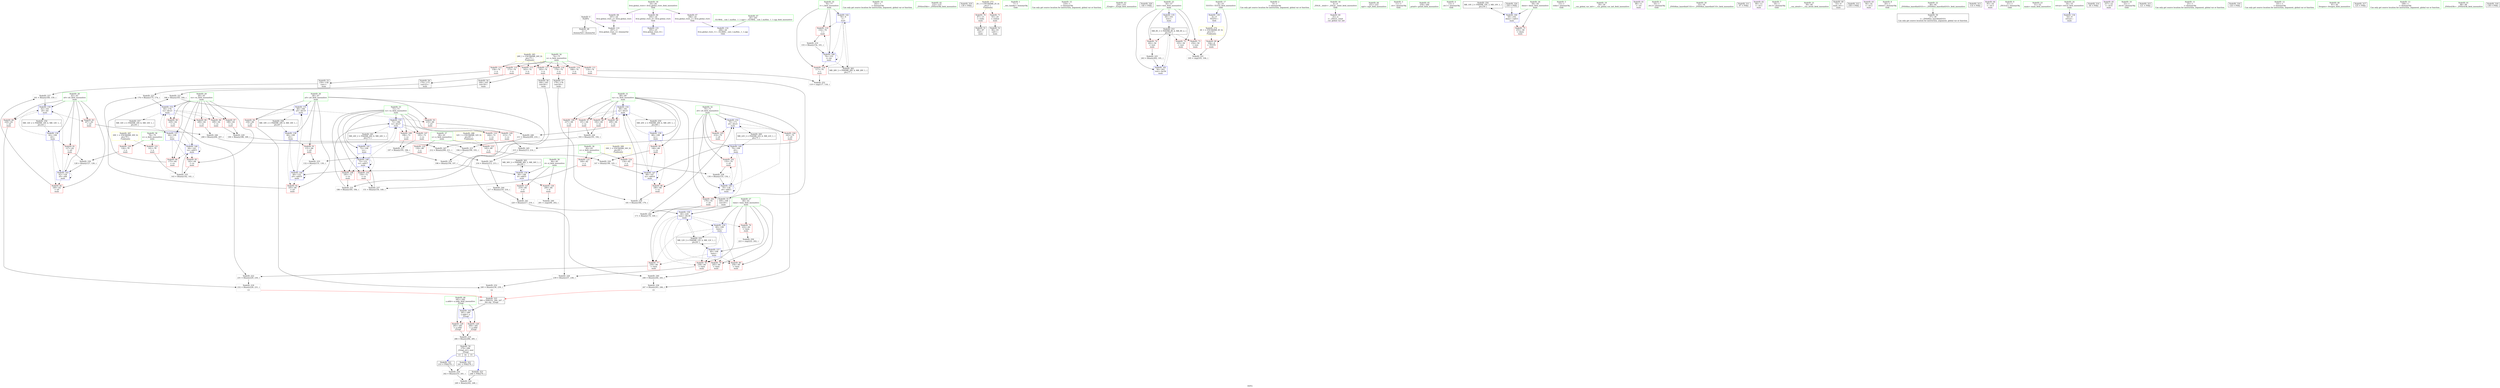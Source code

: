 digraph "SVFG" {
	label="SVFG";

	Node0x560333decea0 [shape=record,color=grey,label="{NodeID: 0\nNullPtr}"];
	Node0x560333decea0 -> Node0x560333e0db10[style=solid];
	Node0x560333decea0 -> Node0x560333e13160[style=solid];
	Node0x560333e27d80 [shape=record,color=black,label="{NodeID: 263\nMR_36V_2 = PHI(MR_36V_3, MR_36V_1, )\npts\{85 \}\n}"];
	Node0x560333e27d80 -> Node0x560333e14440[style=dashed];
	Node0x560333e0cbc0 [shape=record,color=red,label="{NodeID: 97\n191\<--68\n\<--vy\nmain\n}"];
	Node0x560333e0cbc0 -> Node0x560333e19790[style=solid];
	Node0x560333e0af50 [shape=record,color=green,label="{NodeID: 14\n202\<--1\n\<--dummyObj\nCan only get source location for instruction, argument, global var or function.}"];
	Node0x560333e0d720 [shape=record,color=red,label="{NodeID: 111\n118\<--74\n\<--n\nmain\n}"];
	Node0x560333e0d720 -> Node0x560333e1be90[style=solid];
	Node0x560333e0bab0 [shape=record,color=green,label="{NodeID: 28\n62\<--63\nx0\<--x0_field_insensitive\nmain\n}"];
	Node0x560333e0bab0 -> Node0x560333e0f670[style=solid];
	Node0x560333e0bab0 -> Node0x560333e0f740[style=solid];
	Node0x560333e0bab0 -> Node0x560333e0f810[style=solid];
	Node0x560333e0bab0 -> Node0x560333e0f8e0[style=solid];
	Node0x560333e0bab0 -> Node0x560333e13400[style=solid];
	Node0x560333e0bab0 -> Node0x560333e139b0[style=solid];
	Node0x560333e0bab0 -> Node0x560333e13f60[style=solid];
	Node0x560333e12a50 [shape=record,color=red,label="{NodeID: 125\n149\<--82\n\<--z\nmain\n}"];
	Node0x560333e12a50 -> Node0x560333e1a810[style=solid];
	Node0x560333e0c610 [shape=record,color=green,label="{NodeID: 42\n122\<--123\n_ZNSirsERd\<--_ZNSirsERd_field_insensitive\n}"];
	Node0x560333e19190 [shape=record,color=grey,label="{NodeID: 222\n231 = Binary(229, 230, )\n}"];
	Node0x560333e19190 -> Node0x560333e18b90[style=solid];
	Node0x560333e13670 [shape=record,color=blue,label="{NodeID: 139\n68\<--108\nvy\<--\nmain\n}"];
	Node0x560333e13670 -> Node0x560333e101d0[style=dashed];
	Node0x560333e13670 -> Node0x560333e0caf0[style=dashed];
	Node0x560333e13670 -> Node0x560333e13cf0[style=dashed];
	Node0x560333e13670 -> Node0x560333e142a0[style=dashed];
	Node0x560333e0e190 [shape=record,color=black,label="{NodeID: 56\n174\<--173\nconv22\<--\nmain\n}"];
	Node0x560333e0e190 -> Node0x560333e19310[style=solid];
	Node0x560333e3a970 [shape=record,color=black,label="{NodeID: 319\n139 = PHI()\n}"];
	Node0x560333e1a690 [shape=record,color=grey,label="{NodeID: 236\n247 = Binary(243, 246, )\n|{<s0>15}}"];
	Node0x560333e1a690:s0 -> Node0x560333e3b010[style=solid,color=red];
	Node0x560333e141d0 [shape=record,color=blue,label="{NodeID: 153\n64\<--176\nvx\<--div23\nmain\n}"];
	Node0x560333e141d0 -> Node0x560333e0fb50[style=dashed];
	Node0x560333e141d0 -> Node0x560333e0fc20[style=dashed];
	Node0x560333e141d0 -> Node0x560333e0fcf0[style=dashed];
	Node0x560333e141d0 -> Node0x560333e0fdc0[style=dashed];
	Node0x560333e141d0 -> Node0x560333e25f80[style=dashed];
	Node0x560333e0ed80 [shape=record,color=red,label="{NodeID: 70\n87\<--15\n\<--stdin\nmain\n}"];
	Node0x560333e0ed80 -> Node0x560333e0dd80[style=solid];
	Node0x560333e1bb90 [shape=record,color=grey,label="{NodeID: 250\n223 = cmp(222, 202, )\n}"];
	Node0x560333e0f8e0 [shape=record,color=red,label="{NodeID: 84\n228\<--62\n\<--x0\nmain\n}"];
	Node0x560333e0f8e0 -> Node0x560333e18b90[style=solid];
	Node0x560333decfb0 [shape=record,color=green,label="{NodeID: 1\n7\<--1\n__dso_handle\<--dummyObj\nGlob }"];
	Node0x560333e0cc90 [shape=record,color=red,label="{NodeID: 98\n192\<--68\n\<--vy\nmain\n}"];
	Node0x560333e0cc90 -> Node0x560333e19790[style=solid];
	Node0x560333e0b020 [shape=record,color=green,label="{NodeID: 15\n218\<--1\n\<--dummyObj\nCan only get source location for instruction, argument, global var or function.}"];
	Node0x560333e0d7f0 [shape=record,color=red,label="{NodeID: 112\n158\<--74\n\<--n\nmain\n}"];
	Node0x560333e0d7f0 -> Node0x560333e0df20[style=solid];
	Node0x560333e0bb80 [shape=record,color=green,label="{NodeID: 29\n64\<--65\nvx\<--vx_field_insensitive\nmain\n}"];
	Node0x560333e0bb80 -> Node0x560333e0f9b0[style=solid];
	Node0x560333e0bb80 -> Node0x560333e0fa80[style=solid];
	Node0x560333e0bb80 -> Node0x560333e0fb50[style=solid];
	Node0x560333e0bb80 -> Node0x560333e0fc20[style=solid];
	Node0x560333e0bb80 -> Node0x560333e0fcf0[style=solid];
	Node0x560333e0bb80 -> Node0x560333e0fdc0[style=solid];
	Node0x560333e0bb80 -> Node0x560333e134d0[style=solid];
	Node0x560333e0bb80 -> Node0x560333e13c20[style=solid];
	Node0x560333e0bb80 -> Node0x560333e141d0[style=solid];
	Node0x560333e12b20 [shape=record,color=red,label="{NodeID: 126\n200\<--84\n\<--d\nmain\n}"];
	Node0x560333e12b20 -> Node0x560333e1ba10[style=solid];
	Node0x560333e0c6e0 [shape=record,color=green,label="{NodeID: 43\n234\<--235\n_Z2sqd\<--_Z2sqd_field_insensitive\n}"];
	Node0x560333e19310 [shape=record,color=grey,label="{NodeID: 223\n176 = Binary(175, 174, )\n}"];
	Node0x560333e19310 -> Node0x560333e141d0[style=solid];
	Node0x560333e13740 [shape=record,color=blue,label="{NodeID: 140\n70\<--108\nz0\<--\nmain\n}"];
	Node0x560333e13740 -> Node0x560333e0cf00[style=dashed];
	Node0x560333e13740 -> Node0x560333e0cfd0[style=dashed];
	Node0x560333e13740 -> Node0x560333e13b50[style=dashed];
	Node0x560333e13740 -> Node0x560333e14100[style=dashed];
	Node0x560333e0e260 [shape=record,color=black,label="{NodeID: 57\n179\<--178\nconv24\<--\nmain\n}"];
	Node0x560333e0e260 -> Node0x560333e1ab10[style=solid];
	Node0x560333e3aa70 [shape=record,color=black,label="{NodeID: 320\n140 = PHI()\n}"];
	Node0x560333e1a810 [shape=record,color=grey,label="{NodeID: 237\n151 = Binary(150, 149, )\n}"];
	Node0x560333e1a810 -> Node0x560333e13dc0[style=solid];
	Node0x560333e142a0 [shape=record,color=blue,label="{NodeID: 154\n68\<--181\nvy\<--div25\nmain\n}"];
	Node0x560333e142a0 -> Node0x560333e0cbc0[style=dashed];
	Node0x560333e142a0 -> Node0x560333e0cc90[style=dashed];
	Node0x560333e142a0 -> Node0x560333e0cd60[style=dashed];
	Node0x560333e142a0 -> Node0x560333e0ce30[style=dashed];
	Node0x560333e142a0 -> Node0x560333e26980[style=dashed];
	Node0x560333e0ee50 [shape=record,color=red,label="{NodeID: 71\n93\<--20\n\<--stdout\nmain\n}"];
	Node0x560333e0ee50 -> Node0x560333e0de50[style=solid];
	Node0x560333e1bd10 [shape=record,color=grey,label="{NodeID: 251\n105 = cmp(103, 104, )\n}"];
	Node0x560333e0f9b0 [shape=record,color=red,label="{NodeID: 85\n142\<--64\n\<--vx\nmain\n}"];
	Node0x560333e0f9b0 -> Node0x560333e1a510[style=solid];
	Node0x560333df0cc0 [shape=record,color=green,label="{NodeID: 2\n9\<--1\n\<--dummyObj\nCan only get source location for instruction, argument, global var or function.}"];
	Node0x560333e0cd60 [shape=record,color=red,label="{NodeID: 99\n209\<--68\n\<--vy\nmain\n}"];
	Node0x560333e0cd60 -> Node0x560333e1b890[style=solid];
	Node0x560333e0b0f0 [shape=record,color=green,label="{NodeID: 16\n4\<--6\n_ZStL8__ioinit\<--_ZStL8__ioinit_field_insensitive\nGlob }"];
	Node0x560333e0b0f0 -> Node0x560333e0e4d0[style=solid];
	Node0x560333e0d8c0 [shape=record,color=red,label="{NodeID: 113\n163\<--74\n\<--n\nmain\n}"];
	Node0x560333e0d8c0 -> Node0x560333e0dff0[style=solid];
	Node0x560333e0bc50 [shape=record,color=green,label="{NodeID: 30\n66\<--67\ny0\<--y0_field_insensitive\nmain\n}"];
	Node0x560333e0bc50 -> Node0x560333e0fe90[style=solid];
	Node0x560333e0bc50 -> Node0x560333e0ff60[style=solid];
	Node0x560333e0bc50 -> Node0x560333e10030[style=solid];
	Node0x560333e0bc50 -> Node0x560333e10100[style=solid];
	Node0x560333e0bc50 -> Node0x560333e135a0[style=solid];
	Node0x560333e0bc50 -> Node0x560333e13a80[style=solid];
	Node0x560333e0bc50 -> Node0x560333e14030[style=solid];
	Node0x560333e12bf0 [shape=record,color=red,label="{NodeID: 127\n219\<--84\n\<--d\nmain\n}"];
	Node0x560333e12bf0 -> Node0x560333e1ae10[style=solid];
	Node0x560333e0c7b0 [shape=record,color=green,label="{NodeID: 44\n251\<--252\nsqrt\<--sqrt_field_insensitive\n}"];
	Node0x560333e19490 [shape=record,color=grey,label="{NodeID: 224\n249 = Binary(242, 248, )\n}"];
	Node0x560333e13810 [shape=record,color=blue,label="{NodeID: 141\n72\<--108\nvz\<--\nmain\n}"];
	Node0x560333e13810 -> Node0x560333e0d240[style=dashed];
	Node0x560333e13810 -> Node0x560333e0d310[style=dashed];
	Node0x560333e13810 -> Node0x560333e13dc0[style=dashed];
	Node0x560333e13810 -> Node0x560333e14370[style=dashed];
	Node0x560333e0e330 [shape=record,color=black,label="{NodeID: 58\n184\<--183\nconv26\<--\nmain\n}"];
	Node0x560333e0e330 -> Node0x560333e19f10[style=solid];
	Node0x560333e3ab40 [shape=record,color=black,label="{NodeID: 321\n233 = PHI(279, )\n}"];
	Node0x560333e3ab40 -> Node0x560333e1a390[style=solid];
	Node0x560333e1a990 [shape=record,color=grey,label="{NodeID: 238\n136 = Binary(135, 134, )\n}"];
	Node0x560333e1a990 -> Node0x560333e13b50[style=solid];
	Node0x560333e14370 [shape=record,color=blue,label="{NodeID: 155\n72\<--186\nvz\<--div27\nmain\n}"];
	Node0x560333e14370 -> Node0x560333e0d3e0[style=dashed];
	Node0x560333e14370 -> Node0x560333e0d4b0[style=dashed];
	Node0x560333e14370 -> Node0x560333e0d580[style=dashed];
	Node0x560333e14370 -> Node0x560333e0d650[style=dashed];
	Node0x560333e14370 -> Node0x560333e27380[style=dashed];
	Node0x560333e0ef20 [shape=record,color=red,label="{NodeID: 72\n103\<--56\n\<--test\nmain\n}"];
	Node0x560333e0ef20 -> Node0x560333e1bd10[style=solid];
	Node0x560333e1be90 [shape=record,color=grey,label="{NodeID: 252\n119 = cmp(117, 118, )\n}"];
	Node0x560333e0fa80 [shape=record,color=red,label="{NodeID: 86\n175\<--64\n\<--vx\nmain\n}"];
	Node0x560333e0fa80 -> Node0x560333e19310[style=solid];
	Node0x560333df0d50 [shape=record,color=green,label="{NodeID: 3\n11\<--1\n.str\<--dummyObj\nGlob }"];
	Node0x560333e0ce30 [shape=record,color=red,label="{NodeID: 100\n237\<--68\n\<--vy\nmain\n}"];
	Node0x560333e0ce30 -> Node0x560333e19a90[style=solid];
	Node0x560333e0b1c0 [shape=record,color=green,label="{NodeID: 17\n8\<--10\nTESTS\<--TESTS_field_insensitive\nGlob }"];
	Node0x560333e0b1c0 -> Node0x560333e0ecb0[style=solid];
	Node0x560333e0b1c0 -> Node0x560333e12e60[style=solid];
	Node0x560333e0d990 [shape=record,color=red,label="{NodeID: 114\n168\<--74\n\<--n\nmain\n}"];
	Node0x560333e0d990 -> Node0x560333e0e0c0[style=solid];
	Node0x560333e0bd20 [shape=record,color=green,label="{NodeID: 31\n68\<--69\nvy\<--vy_field_insensitive\nmain\n}"];
	Node0x560333e0bd20 -> Node0x560333e101d0[style=solid];
	Node0x560333e0bd20 -> Node0x560333e0caf0[style=solid];
	Node0x560333e0bd20 -> Node0x560333e0cbc0[style=solid];
	Node0x560333e0bd20 -> Node0x560333e0cc90[style=solid];
	Node0x560333e0bd20 -> Node0x560333e0cd60[style=solid];
	Node0x560333e0bd20 -> Node0x560333e0ce30[style=solid];
	Node0x560333e0bd20 -> Node0x560333e13670[style=solid];
	Node0x560333e0bd20 -> Node0x560333e13cf0[style=solid];
	Node0x560333e0bd20 -> Node0x560333e142a0[style=solid];
	Node0x560333e12cc0 [shape=record,color=red,label="{NodeID: 128\n284\<--281\n\<--a.addr\n_Z2sqd\n}"];
	Node0x560333e12cc0 -> Node0x560333e18890[style=solid];
	Node0x560333e0c880 [shape=record,color=green,label="{NodeID: 45\n259\<--260\nprintf\<--printf_field_insensitive\n}"];
	Node0x560333e19610 [shape=record,color=grey,label="{NodeID: 225\n263 = Binary(262, 101, )\n}"];
	Node0x560333e19610 -> Node0x560333e14850[style=solid];
	Node0x560333e138e0 [shape=record,color=blue,label="{NodeID: 142\n76\<--9\ni\<--\nmain\n}"];
	Node0x560333e138e0 -> Node0x560333e124a0[style=dashed];
	Node0x560333e138e0 -> Node0x560333e12570[style=dashed];
	Node0x560333e138e0 -> Node0x560333e13e90[style=dashed];
	Node0x560333e138e0 -> Node0x560333e27880[style=dashed];
	Node0x560333e0e400 [shape=record,color=black,label="{NodeID: 59\n279\<--286\n_Z2sqd_ret\<--mul\n_Z2sqd\n|{<s0>13|<s1>14|<s2>15}}"];
	Node0x560333e0e400:s0 -> Node0x560333e3ab40[style=solid,color=blue];
	Node0x560333e0e400:s1 -> Node0x560333e3ad00[style=solid,color=blue];
	Node0x560333e0e400:s2 -> Node0x560333e3ae00[style=solid,color=blue];
	Node0x560333e3ad00 [shape=record,color=black,label="{NodeID: 322\n241 = PHI(279, )\n}"];
	Node0x560333e3ad00 -> Node0x560333e1a390[style=solid];
	Node0x560333e1ab10 [shape=record,color=grey,label="{NodeID: 239\n181 = Binary(180, 179, )\n}"];
	Node0x560333e1ab10 -> Node0x560333e142a0[style=solid];
	Node0x560333e14440 [shape=record,color=blue,label="{NodeID: 156\n84\<--198\nd\<--add31\nmain\n}"];
	Node0x560333e14440 -> Node0x560333e12b20[style=dashed];
	Node0x560333e14440 -> Node0x560333e12bf0[style=dashed];
	Node0x560333e14440 -> Node0x560333e27d80[style=dashed];
	Node0x560333e0eff0 [shape=record,color=red,label="{NodeID: 73\n254\<--56\n\<--test\nmain\n}"];
	Node0x560333e24b80 [shape=record,color=black,label="{NodeID: 253\nMR_8V_3 = PHI(MR_8V_4, MR_8V_2, )\npts\{57 \}\n}"];
	Node0x560333e24b80 -> Node0x560333e0ef20[style=dashed];
	Node0x560333e24b80 -> Node0x560333e0eff0[style=dashed];
	Node0x560333e24b80 -> Node0x560333e0f0c0[style=dashed];
	Node0x560333e24b80 -> Node0x560333e14850[style=dashed];
	Node0x560333e0fb50 [shape=record,color=red,label="{NodeID: 87\n188\<--64\n\<--vx\nmain\n}"];
	Node0x560333e0fb50 -> Node0x560333e19c10[style=solid];
	Node0x560333ded0b0 [shape=record,color=green,label="{NodeID: 4\n13\<--1\n.str.1\<--dummyObj\nGlob }"];
	Node0x560333e0cf00 [shape=record,color=red,label="{NodeID: 101\n135\<--70\n\<--z0\nmain\n}"];
	Node0x560333e0cf00 -> Node0x560333e1a990[style=solid];
	Node0x560333e0b290 [shape=record,color=green,label="{NodeID: 18\n24\<--28\nllvm.global_ctors\<--llvm.global_ctors_field_insensitive\nGlob }"];
	Node0x560333e0b290 -> Node0x560333e0e9b0[style=solid];
	Node0x560333e0b290 -> Node0x560333e0eab0[style=solid];
	Node0x560333e0b290 -> Node0x560333e0ebb0[style=solid];
	Node0x560333e0da60 [shape=record,color=red,label="{NodeID: 115\n173\<--74\n\<--n\nmain\n}"];
	Node0x560333e0da60 -> Node0x560333e0e190[style=solid];
	Node0x560333e0bdf0 [shape=record,color=green,label="{NodeID: 32\n70\<--71\nz0\<--z0_field_insensitive\nmain\n}"];
	Node0x560333e0bdf0 -> Node0x560333e0cf00[style=solid];
	Node0x560333e0bdf0 -> Node0x560333e0cfd0[style=solid];
	Node0x560333e0bdf0 -> Node0x560333e0d0a0[style=solid];
	Node0x560333e0bdf0 -> Node0x560333e0d170[style=solid];
	Node0x560333e0bdf0 -> Node0x560333e13740[style=solid];
	Node0x560333e0bdf0 -> Node0x560333e13b50[style=solid];
	Node0x560333e0bdf0 -> Node0x560333e14100[style=solid];
	Node0x560333e12d90 [shape=record,color=red,label="{NodeID: 129\n285\<--281\n\<--a.addr\n_Z2sqd\n}"];
	Node0x560333e12d90 -> Node0x560333e18890[style=solid];
	Node0x560333e0c950 [shape=record,color=green,label="{NodeID: 46\n281\<--282\na.addr\<--a.addr_field_insensitive\n_Z2sqd\n}"];
	Node0x560333e0c950 -> Node0x560333e12cc0[style=solid];
	Node0x560333e0c950 -> Node0x560333e12d90[style=solid];
	Node0x560333e0c950 -> Node0x560333e14920[style=solid];
	Node0x560333e19790 [shape=record,color=grey,label="{NodeID: 226\n193 = Binary(191, 192, )\n}"];
	Node0x560333e19790 -> Node0x560333e18710[style=solid];
	Node0x560333e139b0 [shape=record,color=blue,label="{NodeID: 143\n62\<--128\nx0\<--add\nmain\n}"];
	Node0x560333e139b0 -> Node0x560333e0f670[style=dashed];
	Node0x560333e139b0 -> Node0x560333e0f740[style=dashed];
	Node0x560333e139b0 -> Node0x560333e139b0[style=dashed];
	Node0x560333e139b0 -> Node0x560333e13f60[style=dashed];
	Node0x560333e0e4d0 [shape=record,color=purple,label="{NodeID: 60\n35\<--4\n\<--_ZStL8__ioinit\n__cxx_global_var_init\n}"];
	Node0x560333e3ae00 [shape=record,color=black,label="{NodeID: 323\n248 = PHI(279, )\n}"];
	Node0x560333e3ae00 -> Node0x560333e19490[style=solid];
	Node0x560333e1ac90 [shape=record,color=grey,label="{NodeID: 240\n246 = Binary(244, 245, )\n}"];
	Node0x560333e1ac90 -> Node0x560333e1a690[style=solid];
	Node0x560333e14510 [shape=record,color=blue,label="{NodeID: 157\n60\<--108\ntmin\<--\nmain\n}"];
	Node0x560333e14510 -> Node0x560333e0f330[style=dashed];
	Node0x560333e14510 -> Node0x560333e0f400[style=dashed];
	Node0x560333e14510 -> Node0x560333e0f4d0[style=dashed];
	Node0x560333e14510 -> Node0x560333e0f5a0[style=dashed];
	Node0x560333e14510 -> Node0x560333e25580[style=dashed];
	Node0x560333e0f0c0 [shape=record,color=red,label="{NodeID: 74\n262\<--56\n\<--test\nmain\n}"];
	Node0x560333e0f0c0 -> Node0x560333e19610[style=solid];
	Node0x560333e25080 [shape=record,color=black,label="{NodeID: 254\nMR_10V_2 = PHI(MR_10V_3, MR_10V_1, )\npts\{59 \}\n}"];
	Node0x560333e25080 -> Node0x560333e14780[style=dashed];
	Node0x560333e0fc20 [shape=record,color=red,label="{NodeID: 88\n189\<--64\n\<--vx\nmain\n}"];
	Node0x560333e0fc20 -> Node0x560333e19c10[style=solid];
	Node0x560333ded140 [shape=record,color=green,label="{NodeID: 5\n15\<--1\nstdin\<--dummyObj\nGlob }"];
	Node0x560333e0cfd0 [shape=record,color=red,label="{NodeID: 102\n170\<--70\n\<--z0\nmain\n}"];
	Node0x560333e0cfd0 -> Node0x560333e1af90[style=solid];
	Node0x560333e0b360 [shape=record,color=green,label="{NodeID: 19\n29\<--30\n__cxx_global_var_init\<--__cxx_global_var_init_field_insensitive\n}"];
	Node0x560333e12300 [shape=record,color=red,label="{NodeID: 116\n178\<--74\n\<--n\nmain\n}"];
	Node0x560333e12300 -> Node0x560333e0e260[style=solid];
	Node0x560333e0bec0 [shape=record,color=green,label="{NodeID: 33\n72\<--73\nvz\<--vz_field_insensitive\nmain\n}"];
	Node0x560333e0bec0 -> Node0x560333e0d240[style=solid];
	Node0x560333e0bec0 -> Node0x560333e0d310[style=solid];
	Node0x560333e0bec0 -> Node0x560333e0d3e0[style=solid];
	Node0x560333e0bec0 -> Node0x560333e0d4b0[style=solid];
	Node0x560333e0bec0 -> Node0x560333e0d580[style=solid];
	Node0x560333e0bec0 -> Node0x560333e0d650[style=solid];
	Node0x560333e0bec0 -> Node0x560333e13810[style=solid];
	Node0x560333e0bec0 -> Node0x560333e13dc0[style=solid];
	Node0x560333e0bec0 -> Node0x560333e14370[style=solid];
	Node0x560333e12e60 [shape=record,color=blue,label="{NodeID: 130\n8\<--9\nTESTS\<--\nGlob }"];
	Node0x560333e12e60 -> Node0x560333e2bea0[style=dashed];
	Node0x560333e0ca20 [shape=record,color=green,label="{NodeID: 47\n26\<--291\n_GLOBAL__sub_I_maXim._1_1.cpp\<--_GLOBAL__sub_I_maXim._1_1.cpp_field_insensitive\n}"];
	Node0x560333e0ca20 -> Node0x560333e13060[style=solid];
	Node0x560333e19910 [shape=record,color=grey,label="{NodeID: 227\n161 = Binary(160, 159, )\n}"];
	Node0x560333e19910 -> Node0x560333e13f60[style=solid];
	Node0x560333e13a80 [shape=record,color=blue,label="{NodeID: 144\n66\<--132\ny0\<--add10\nmain\n}"];
	Node0x560333e13a80 -> Node0x560333e0fe90[style=dashed];
	Node0x560333e13a80 -> Node0x560333e0ff60[style=dashed];
	Node0x560333e13a80 -> Node0x560333e13a80[style=dashed];
	Node0x560333e13a80 -> Node0x560333e14030[style=dashed];
	Node0x560333e0e5a0 [shape=record,color=purple,label="{NodeID: 61\n88\<--11\n\<--.str\nmain\n}"];
	Node0x560333e3af40 [shape=record,color=black,label="{NodeID: 324\n250 = PHI()\n}"];
	Node0x560333e3af40 -> Node0x560333e14780[style=solid];
	Node0x560333e1ae10 [shape=record,color=grey,label="{NodeID: 241\n220 = Binary(217, 219, )\n}"];
	Node0x560333e1ae10 -> Node0x560333e145e0[style=solid];
	Node0x560333e145e0 [shape=record,color=blue,label="{NodeID: 158\n60\<--220\ntmin\<--div38\nmain\n}"];
	Node0x560333e145e0 -> Node0x560333e0f260[style=dashed];
	Node0x560333e145e0 -> Node0x560333e0f330[style=dashed];
	Node0x560333e145e0 -> Node0x560333e0f400[style=dashed];
	Node0x560333e145e0 -> Node0x560333e0f4d0[style=dashed];
	Node0x560333e145e0 -> Node0x560333e0f5a0[style=dashed];
	Node0x560333e145e0 -> Node0x560333e146b0[style=dashed];
	Node0x560333e145e0 -> Node0x560333e25580[style=dashed];
	Node0x560333e0f190 [shape=record,color=red,label="{NodeID: 75\n255\<--58\n\<--dmin\nmain\n}"];
	Node0x560333e25580 [shape=record,color=black,label="{NodeID: 255\nMR_12V_2 = PHI(MR_12V_4, MR_12V_1, )\npts\{61 \}\n}"];
	Node0x560333e25580 -> Node0x560333e14510[style=dashed];
	Node0x560333e25580 -> Node0x560333e145e0[style=dashed];
	Node0x560333e0fcf0 [shape=record,color=red,label="{NodeID: 89\n206\<--64\n\<--vx\nmain\n}"];
	Node0x560333e0fcf0 -> Node0x560333e1b590[style=solid];
	Node0x560333ded1d0 [shape=record,color=green,label="{NodeID: 6\n16\<--1\n.str.2\<--dummyObj\nGlob }"];
	Node0x560333e0d0a0 [shape=record,color=red,label="{NodeID: 103\n214\<--70\n\<--z0\nmain\n}"];
	Node0x560333e0d0a0 -> Node0x560333e1b410[style=solid];
	Node0x560333e0b430 [shape=record,color=green,label="{NodeID: 20\n33\<--34\n_ZNSt8ios_base4InitC1Ev\<--_ZNSt8ios_base4InitC1Ev_field_insensitive\n}"];
	Node0x560333e123d0 [shape=record,color=red,label="{NodeID: 117\n183\<--74\n\<--n\nmain\n}"];
	Node0x560333e123d0 -> Node0x560333e0e330[style=solid];
	Node0x560333e0bf90 [shape=record,color=green,label="{NodeID: 34\n74\<--75\nn\<--n_field_insensitive\nmain\n}"];
	Node0x560333e0bf90 -> Node0x560333e0d720[style=solid];
	Node0x560333e0bf90 -> Node0x560333e0d7f0[style=solid];
	Node0x560333e0bf90 -> Node0x560333e0d8c0[style=solid];
	Node0x560333e0bf90 -> Node0x560333e0d990[style=solid];
	Node0x560333e0bf90 -> Node0x560333e0da60[style=solid];
	Node0x560333e0bf90 -> Node0x560333e12300[style=solid];
	Node0x560333e0bf90 -> Node0x560333e123d0[style=solid];
	Node0x560333e18590 [shape=record,color=grey,label="{NodeID: 214\n198 = Binary(194, 197, )\n}"];
	Node0x560333e18590 -> Node0x560333e14440[style=solid];
	Node0x560333e12f60 [shape=record,color=blue,label="{NodeID: 131\n295\<--25\nllvm.global_ctors_0\<--\nGlob }"];
	Node0x560333e0db10 [shape=record,color=black,label="{NodeID: 48\n2\<--3\ndummyVal\<--dummyVal\n}"];
	Node0x560333e3a110 [shape=record,color=black,label="{NodeID: 311\n97 = PHI()\n}"];
	Node0x560333e19a90 [shape=record,color=grey,label="{NodeID: 228\n239 = Binary(237, 238, )\n}"];
	Node0x560333e19a90 -> Node0x560333e1a090[style=solid];
	Node0x560333e13b50 [shape=record,color=blue,label="{NodeID: 145\n70\<--136\nz0\<--add11\nmain\n}"];
	Node0x560333e13b50 -> Node0x560333e0cf00[style=dashed];
	Node0x560333e13b50 -> Node0x560333e0cfd0[style=dashed];
	Node0x560333e13b50 -> Node0x560333e13b50[style=dashed];
	Node0x560333e13b50 -> Node0x560333e14100[style=dashed];
	Node0x560333e0e670 [shape=record,color=purple,label="{NodeID: 62\n89\<--13\n\<--.str.1\nmain\n}"];
	Node0x560333e3b010 [shape=record,color=black,label="{NodeID: 325\n280 = PHI(232, 240, 247, )\n0th arg _Z2sqd }"];
	Node0x560333e3b010 -> Node0x560333e14920[style=solid];
	Node0x560333e1af90 [shape=record,color=grey,label="{NodeID: 242\n171 = Binary(170, 169, )\n}"];
	Node0x560333e1af90 -> Node0x560333e14100[style=solid];
	Node0x560333e146b0 [shape=record,color=blue,label="{NodeID: 159\n60\<--108\ntmin\<--\nmain\n}"];
	Node0x560333e146b0 -> Node0x560333e0f330[style=dashed];
	Node0x560333e146b0 -> Node0x560333e0f400[style=dashed];
	Node0x560333e146b0 -> Node0x560333e0f4d0[style=dashed];
	Node0x560333e146b0 -> Node0x560333e0f5a0[style=dashed];
	Node0x560333e146b0 -> Node0x560333e25580[style=dashed];
	Node0x560333e0f260 [shape=record,color=red,label="{NodeID: 76\n222\<--60\n\<--tmin\nmain\n}"];
	Node0x560333e0f260 -> Node0x560333e1bb90[style=solid];
	Node0x560333e25a80 [shape=record,color=black,label="{NodeID: 256\nMR_14V_2 = PHI(MR_14V_6, MR_14V_1, )\npts\{63 \}\n}"];
	Node0x560333e25a80 -> Node0x560333e13400[style=dashed];
	Node0x560333e0fdc0 [shape=record,color=red,label="{NodeID: 90\n229\<--64\n\<--vx\nmain\n}"];
	Node0x560333e0fdc0 -> Node0x560333e19190[style=solid];
	Node0x560333ded260 [shape=record,color=green,label="{NodeID: 7\n18\<--1\n.str.3\<--dummyObj\nGlob }"];
	Node0x560333e0d170 [shape=record,color=red,label="{NodeID: 104\n243\<--70\n\<--z0\nmain\n}"];
	Node0x560333e0d170 -> Node0x560333e1a690[style=solid];
	Node0x560333e0b500 [shape=record,color=green,label="{NodeID: 21\n39\<--40\n__cxa_atexit\<--__cxa_atexit_field_insensitive\n}"];
	Node0x560333e124a0 [shape=record,color=red,label="{NodeID: 118\n117\<--76\n\<--i\nmain\n}"];
	Node0x560333e124a0 -> Node0x560333e1be90[style=solid];
	Node0x560333e0c060 [shape=record,color=green,label="{NodeID: 35\n76\<--77\ni\<--i_field_insensitive\nmain\n}"];
	Node0x560333e0c060 -> Node0x560333e124a0[style=solid];
	Node0x560333e0c060 -> Node0x560333e12570[style=solid];
	Node0x560333e0c060 -> Node0x560333e138e0[style=solid];
	Node0x560333e0c060 -> Node0x560333e13e90[style=solid];
	Node0x560333e18710 [shape=record,color=grey,label="{NodeID: 215\n194 = Binary(190, 193, )\n}"];
	Node0x560333e18710 -> Node0x560333e18590[style=solid];
	Node0x560333e13060 [shape=record,color=blue,label="{NodeID: 132\n296\<--26\nllvm.global_ctors_1\<--_GLOBAL__sub_I_maXim._1_1.cpp\nGlob }"];
	Node0x560333e0dbe0 [shape=record,color=black,label="{NodeID: 49\n53\<--9\nmain_ret\<--\nmain\n}"];
	Node0x560333e3a210 [shape=record,color=black,label="{NodeID: 312\n258 = PHI()\n}"];
	Node0x560333e19c10 [shape=record,color=grey,label="{NodeID: 229\n190 = Binary(188, 189, )\n}"];
	Node0x560333e19c10 -> Node0x560333e18710[style=solid];
	Node0x560333e13c20 [shape=record,color=blue,label="{NodeID: 146\n64\<--143\nvx\<--add15\nmain\n}"];
	Node0x560333e13c20 -> Node0x560333e0f9b0[style=dashed];
	Node0x560333e13c20 -> Node0x560333e0fa80[style=dashed];
	Node0x560333e13c20 -> Node0x560333e13c20[style=dashed];
	Node0x560333e13c20 -> Node0x560333e141d0[style=dashed];
	Node0x560333e0e740 [shape=record,color=purple,label="{NodeID: 63\n94\<--16\n\<--.str.2\nmain\n}"];
	Node0x560333e1b110 [shape=record,color=grey,label="{NodeID: 243\n216 = Binary(212, 215, )\n}"];
	Node0x560333e1b110 -> Node0x560333e1b290[style=solid];
	Node0x560333e14780 [shape=record,color=blue,label="{NodeID: 160\n58\<--250\ndmin\<--call53\nmain\n}"];
	Node0x560333e14780 -> Node0x560333e0f190[style=dashed];
	Node0x560333e14780 -> Node0x560333e25080[style=dashed];
	Node0x560333e0f330 [shape=record,color=red,label="{NodeID: 77\n230\<--60\n\<--tmin\nmain\n}"];
	Node0x560333e0f330 -> Node0x560333e19190[style=solid];
	Node0x560333e25f80 [shape=record,color=black,label="{NodeID: 257\nMR_16V_2 = PHI(MR_16V_6, MR_16V_1, )\npts\{65 \}\n}"];
	Node0x560333e25f80 -> Node0x560333e134d0[style=dashed];
	Node0x560333e0fe90 [shape=record,color=red,label="{NodeID: 91\n131\<--66\n\<--y0\nmain\n}"];
	Node0x560333e0fe90 -> Node0x560333e1a210[style=solid];
	Node0x560333e0ab30 [shape=record,color=green,label="{NodeID: 8\n20\<--1\nstdout\<--dummyObj\nGlob }"];
	Node0x560333e0d240 [shape=record,color=red,label="{NodeID: 105\n150\<--72\n\<--vz\nmain\n}"];
	Node0x560333e0d240 -> Node0x560333e1a810[style=solid];
	Node0x560333e0b5d0 [shape=record,color=green,label="{NodeID: 22\n38\<--44\n_ZNSt8ios_base4InitD1Ev\<--_ZNSt8ios_base4InitD1Ev_field_insensitive\n}"];
	Node0x560333e0b5d0 -> Node0x560333e0dcb0[style=solid];
	Node0x560333e2c840 [shape=record,color=yellow,style=double,label="{NodeID: 285\n26V_1 = ENCHI(MR_26V_0)\npts\{75 \}\nFun[main]}"];
	Node0x560333e2c840 -> Node0x560333e0d720[style=dashed];
	Node0x560333e2c840 -> Node0x560333e0d7f0[style=dashed];
	Node0x560333e2c840 -> Node0x560333e0d8c0[style=dashed];
	Node0x560333e2c840 -> Node0x560333e0d990[style=dashed];
	Node0x560333e2c840 -> Node0x560333e0da60[style=dashed];
	Node0x560333e2c840 -> Node0x560333e12300[style=dashed];
	Node0x560333e2c840 -> Node0x560333e123d0[style=dashed];
	Node0x560333e12570 [shape=record,color=red,label="{NodeID: 119\n154\<--76\n\<--i\nmain\n}"];
	Node0x560333e12570 -> Node0x560333e18d10[style=solid];
	Node0x560333e0c130 [shape=record,color=green,label="{NodeID: 36\n78\<--79\nx\<--x_field_insensitive\nmain\n}"];
	Node0x560333e0c130 -> Node0x560333e12640[style=solid];
	Node0x560333e0c130 -> Node0x560333e12710[style=solid];
	Node0x560333e18890 [shape=record,color=grey,label="{NodeID: 216\n286 = Binary(284, 285, )\n}"];
	Node0x560333e18890 -> Node0x560333e0e400[style=solid];
	Node0x560333e13160 [shape=record,color=blue, style = dotted,label="{NodeID: 133\n297\<--3\nllvm.global_ctors_2\<--dummyVal\nGlob }"];
	Node0x560333e0dcb0 [shape=record,color=black,label="{NodeID: 50\n37\<--38\n\<--_ZNSt8ios_base4InitD1Ev\nCan only get source location for instruction, argument, global var or function.}"];
	Node0x560333e3a310 [shape=record,color=black,label="{NodeID: 313\n114 = PHI()\n}"];
	Node0x560333e19d90 [shape=record,color=grey,label="{NodeID: 230\n128 = Binary(127, 126, )\n}"];
	Node0x560333e19d90 -> Node0x560333e139b0[style=solid];
	Node0x560333e13cf0 [shape=record,color=blue,label="{NodeID: 147\n68\<--147\nvy\<--add16\nmain\n}"];
	Node0x560333e13cf0 -> Node0x560333e101d0[style=dashed];
	Node0x560333e13cf0 -> Node0x560333e0caf0[style=dashed];
	Node0x560333e13cf0 -> Node0x560333e13cf0[style=dashed];
	Node0x560333e13cf0 -> Node0x560333e142a0[style=dashed];
	Node0x560333e0e810 [shape=record,color=purple,label="{NodeID: 64\n95\<--18\n\<--.str.3\nmain\n}"];
	Node0x560333e1b290 [shape=record,color=grey,label="{NodeID: 244\n217 = Binary(218, 216, )\n}"];
	Node0x560333e1b290 -> Node0x560333e1ae10[style=solid];
	Node0x560333e14850 [shape=record,color=blue,label="{NodeID: 161\n56\<--263\ntest\<--inc56\nmain\n}"];
	Node0x560333e14850 -> Node0x560333e24b80[style=dashed];
	Node0x560333e0f400 [shape=record,color=red,label="{NodeID: 78\n238\<--60\n\<--tmin\nmain\n}"];
	Node0x560333e0f400 -> Node0x560333e19a90[style=solid];
	Node0x560333e26480 [shape=record,color=black,label="{NodeID: 258\nMR_18V_2 = PHI(MR_18V_6, MR_18V_1, )\npts\{67 \}\n}"];
	Node0x560333e26480 -> Node0x560333e135a0[style=dashed];
	Node0x560333e0ff60 [shape=record,color=red,label="{NodeID: 92\n165\<--66\n\<--y0\nmain\n}"];
	Node0x560333e0ff60 -> Node0x560333e19010[style=solid];
	Node0x560333e0abc0 [shape=record,color=green,label="{NodeID: 9\n21\<--1\n_ZSt3cin\<--dummyObj\nGlob }"];
	Node0x560333e0d310 [shape=record,color=red,label="{NodeID: 106\n185\<--72\n\<--vz\nmain\n}"];
	Node0x560333e0d310 -> Node0x560333e19f10[style=solid];
	Node0x560333e0b6a0 [shape=record,color=green,label="{NodeID: 23\n51\<--52\nmain\<--main_field_insensitive\n}"];
	Node0x560333e12640 [shape=record,color=red,label="{NodeID: 120\n126\<--78\n\<--x\nmain\n}"];
	Node0x560333e12640 -> Node0x560333e19d90[style=solid];
	Node0x560333e0c200 [shape=record,color=green,label="{NodeID: 37\n80\<--81\ny\<--y_field_insensitive\nmain\n}"];
	Node0x560333e0c200 -> Node0x560333e127e0[style=solid];
	Node0x560333e0c200 -> Node0x560333e128b0[style=solid];
	Node0x560333e18a10 [shape=record,color=grey,label="{NodeID: 217\n197 = Binary(195, 196, )\n}"];
	Node0x560333e18a10 -> Node0x560333e18590[style=solid];
	Node0x560333e13260 [shape=record,color=blue,label="{NodeID: 134\n54\<--9\nretval\<--\nmain\n}"];
	Node0x560333e0dd80 [shape=record,color=black,label="{NodeID: 51\n90\<--87\ncall\<--\nmain\n}"];
	Node0x560333e3a410 [shape=record,color=black,label="{NodeID: 314\n36 = PHI()\n}"];
	Node0x560333e19f10 [shape=record,color=grey,label="{NodeID: 231\n186 = Binary(185, 184, )\n}"];
	Node0x560333e19f10 -> Node0x560333e14370[style=solid];
	Node0x560333e13dc0 [shape=record,color=blue,label="{NodeID: 148\n72\<--151\nvz\<--add17\nmain\n}"];
	Node0x560333e13dc0 -> Node0x560333e0d240[style=dashed];
	Node0x560333e13dc0 -> Node0x560333e0d310[style=dashed];
	Node0x560333e13dc0 -> Node0x560333e13dc0[style=dashed];
	Node0x560333e13dc0 -> Node0x560333e14370[style=dashed];
	Node0x560333e0e8e0 [shape=record,color=purple,label="{NodeID: 65\n257\<--22\n\<--.str.4\nmain\n}"];
	Node0x560333e1b410 [shape=record,color=grey,label="{NodeID: 245\n215 = Binary(213, 214, )\n}"];
	Node0x560333e1b410 -> Node0x560333e1b110[style=solid];
	Node0x560333e14920 [shape=record,color=blue,label="{NodeID: 162\n281\<--280\na.addr\<--a\n_Z2sqd\n}"];
	Node0x560333e14920 -> Node0x560333e12cc0[style=dashed];
	Node0x560333e14920 -> Node0x560333e12d90[style=dashed];
	Node0x560333e0f4d0 [shape=record,color=red,label="{NodeID: 79\n245\<--60\n\<--tmin\nmain\n}"];
	Node0x560333e0f4d0 -> Node0x560333e1ac90[style=solid];
	Node0x560333e26980 [shape=record,color=black,label="{NodeID: 259\nMR_20V_2 = PHI(MR_20V_6, MR_20V_1, )\npts\{69 \}\n}"];
	Node0x560333e26980 -> Node0x560333e13670[style=dashed];
	Node0x560333e10030 [shape=record,color=red,label="{NodeID: 93\n210\<--66\n\<--y0\nmain\n}"];
	Node0x560333e10030 -> Node0x560333e1b890[style=solid];
	Node0x560333e0ac50 [shape=record,color=green,label="{NodeID: 10\n22\<--1\n.str.4\<--dummyObj\nGlob }"];
	Node0x560333e2b380 [shape=record,color=yellow,style=double,label="{NodeID: 273\n2V_1 = ENCHI(MR_2V_0)\npts\{1 \}\nFun[main]}"];
	Node0x560333e2b380 -> Node0x560333e0ed80[style=dashed];
	Node0x560333e2b380 -> Node0x560333e0ee50[style=dashed];
	Node0x560333e0d3e0 [shape=record,color=red,label="{NodeID: 107\n195\<--72\n\<--vz\nmain\n}"];
	Node0x560333e0d3e0 -> Node0x560333e18a10[style=solid];
	Node0x560333e0b770 [shape=record,color=green,label="{NodeID: 24\n54\<--55\nretval\<--retval_field_insensitive\nmain\n}"];
	Node0x560333e0b770 -> Node0x560333e13260[style=solid];
	Node0x560333e2ca00 [shape=record,color=yellow,style=double,label="{NodeID: 287\n30V_1 = ENCHI(MR_30V_0)\npts\{79 \}\nFun[main]}"];
	Node0x560333e2ca00 -> Node0x560333e12640[style=dashed];
	Node0x560333e2ca00 -> Node0x560333e12710[style=dashed];
	Node0x560333e12710 [shape=record,color=red,label="{NodeID: 121\n141\<--78\n\<--x\nmain\n}"];
	Node0x560333e12710 -> Node0x560333e1a510[style=solid];
	Node0x560333e0c2d0 [shape=record,color=green,label="{NodeID: 38\n82\<--83\nz\<--z_field_insensitive\nmain\n}"];
	Node0x560333e0c2d0 -> Node0x560333e12980[style=solid];
	Node0x560333e0c2d0 -> Node0x560333e12a50[style=solid];
	Node0x560333e18b90 [shape=record,color=grey,label="{NodeID: 218\n232 = Binary(228, 231, )\n|{<s0>13}}"];
	Node0x560333e18b90:s0 -> Node0x560333e3b010[style=solid,color=red];
	Node0x560333e13330 [shape=record,color=blue,label="{NodeID: 135\n56\<--101\ntest\<--\nmain\n}"];
	Node0x560333e13330 -> Node0x560333e24b80[style=dashed];
	Node0x560333e0de50 [shape=record,color=black,label="{NodeID: 52\n96\<--93\ncall1\<--\nmain\n}"];
	Node0x560333e3a510 [shape=record,color=black,label="{NodeID: 315\n121 = PHI()\n}"];
	Node0x560333e1a090 [shape=record,color=grey,label="{NodeID: 232\n240 = Binary(236, 239, )\n|{<s0>14}}"];
	Node0x560333e1a090:s0 -> Node0x560333e3b010[style=solid,color=red];
	Node0x560333e13e90 [shape=record,color=blue,label="{NodeID: 149\n76\<--155\ni\<--inc\nmain\n}"];
	Node0x560333e13e90 -> Node0x560333e124a0[style=dashed];
	Node0x560333e13e90 -> Node0x560333e12570[style=dashed];
	Node0x560333e13e90 -> Node0x560333e13e90[style=dashed];
	Node0x560333e13e90 -> Node0x560333e27880[style=dashed];
	Node0x560333e0e9b0 [shape=record,color=purple,label="{NodeID: 66\n295\<--24\nllvm.global_ctors_0\<--llvm.global_ctors\nGlob }"];
	Node0x560333e0e9b0 -> Node0x560333e12f60[style=solid];
	Node0x560333e1b590 [shape=record,color=grey,label="{NodeID: 246\n208 = Binary(206, 207, )\n}"];
	Node0x560333e1b590 -> Node0x560333e1b710[style=solid];
	Node0x560333e0f5a0 [shape=record,color=red,label="{NodeID: 80\n256\<--60\n\<--tmin\nmain\n}"];
	Node0x560333e26e80 [shape=record,color=black,label="{NodeID: 260\nMR_22V_2 = PHI(MR_22V_6, MR_22V_1, )\npts\{71 \}\n}"];
	Node0x560333e26e80 -> Node0x560333e13740[style=dashed];
	Node0x560333e10100 [shape=record,color=red,label="{NodeID: 94\n236\<--66\n\<--y0\nmain\n}"];
	Node0x560333e10100 -> Node0x560333e1a090[style=solid];
	Node0x560333e0ace0 [shape=record,color=green,label="{NodeID: 11\n25\<--1\n\<--dummyObj\nCan only get source location for instruction, argument, global var or function.}"];
	Node0x560333e2bea0 [shape=record,color=yellow,style=double,label="{NodeID: 274\n4V_1 = ENCHI(MR_4V_0)\npts\{10 \}\nFun[main]}"];
	Node0x560333e2bea0 -> Node0x560333e0ecb0[style=dashed];
	Node0x560333e0d4b0 [shape=record,color=red,label="{NodeID: 108\n196\<--72\n\<--vz\nmain\n}"];
	Node0x560333e0d4b0 -> Node0x560333e18a10[style=solid];
	Node0x560333e0b840 [shape=record,color=green,label="{NodeID: 25\n56\<--57\ntest\<--test_field_insensitive\nmain\n}"];
	Node0x560333e0b840 -> Node0x560333e0ef20[style=solid];
	Node0x560333e0b840 -> Node0x560333e0eff0[style=solid];
	Node0x560333e0b840 -> Node0x560333e0f0c0[style=solid];
	Node0x560333e0b840 -> Node0x560333e13330[style=solid];
	Node0x560333e0b840 -> Node0x560333e14850[style=solid];
	Node0x560333e2cae0 [shape=record,color=yellow,style=double,label="{NodeID: 288\n32V_1 = ENCHI(MR_32V_0)\npts\{81 \}\nFun[main]}"];
	Node0x560333e2cae0 -> Node0x560333e127e0[style=dashed];
	Node0x560333e2cae0 -> Node0x560333e128b0[style=dashed];
	Node0x560333e127e0 [shape=record,color=red,label="{NodeID: 122\n130\<--80\n\<--y\nmain\n}"];
	Node0x560333e127e0 -> Node0x560333e1a210[style=solid];
	Node0x560333e0c3a0 [shape=record,color=green,label="{NodeID: 39\n84\<--85\nd\<--d_field_insensitive\nmain\n}"];
	Node0x560333e0c3a0 -> Node0x560333e12b20[style=solid];
	Node0x560333e0c3a0 -> Node0x560333e12bf0[style=solid];
	Node0x560333e0c3a0 -> Node0x560333e14440[style=solid];
	Node0x560333e18d10 [shape=record,color=grey,label="{NodeID: 219\n155 = Binary(154, 101, )\n}"];
	Node0x560333e18d10 -> Node0x560333e13e90[style=solid];
	Node0x560333e13400 [shape=record,color=blue,label="{NodeID: 136\n62\<--108\nx0\<--\nmain\n}"];
	Node0x560333e13400 -> Node0x560333e0f670[style=dashed];
	Node0x560333e13400 -> Node0x560333e0f740[style=dashed];
	Node0x560333e13400 -> Node0x560333e139b0[style=dashed];
	Node0x560333e13400 -> Node0x560333e13f60[style=dashed];
	Node0x560333e0df20 [shape=record,color=black,label="{NodeID: 53\n159\<--158\nconv\<--\nmain\n}"];
	Node0x560333e0df20 -> Node0x560333e19910[style=solid];
	Node0x560333e3a670 [shape=record,color=black,label="{NodeID: 316\n124 = PHI()\n}"];
	Node0x560333e1a210 [shape=record,color=grey,label="{NodeID: 233\n132 = Binary(131, 130, )\n}"];
	Node0x560333e1a210 -> Node0x560333e13a80[style=solid];
	Node0x560333e13f60 [shape=record,color=blue,label="{NodeID: 150\n62\<--161\nx0\<--div\nmain\n}"];
	Node0x560333e13f60 -> Node0x560333e0f810[style=dashed];
	Node0x560333e13f60 -> Node0x560333e0f8e0[style=dashed];
	Node0x560333e13f60 -> Node0x560333e25a80[style=dashed];
	Node0x560333e0eab0 [shape=record,color=purple,label="{NodeID: 67\n296\<--24\nllvm.global_ctors_1\<--llvm.global_ctors\nGlob }"];
	Node0x560333e0eab0 -> Node0x560333e13060[style=solid];
	Node0x560333e1b710 [shape=record,color=grey,label="{NodeID: 247\n212 = Binary(208, 211, )\n}"];
	Node0x560333e1b710 -> Node0x560333e1b110[style=solid];
	Node0x560333e0f670 [shape=record,color=red,label="{NodeID: 81\n127\<--62\n\<--x0\nmain\n}"];
	Node0x560333e0f670 -> Node0x560333e19d90[style=solid];
	Node0x560333e27380 [shape=record,color=black,label="{NodeID: 261\nMR_24V_2 = PHI(MR_24V_6, MR_24V_1, )\npts\{73 \}\n}"];
	Node0x560333e27380 -> Node0x560333e13810[style=dashed];
	Node0x560333e101d0 [shape=record,color=red,label="{NodeID: 95\n146\<--68\n\<--vy\nmain\n}"];
	Node0x560333e101d0 -> Node0x560333e18e90[style=solid];
	Node0x560333e0adb0 [shape=record,color=green,label="{NodeID: 12\n101\<--1\n\<--dummyObj\nCan only get source location for instruction, argument, global var or function.}"];
	Node0x560333e0d580 [shape=record,color=red,label="{NodeID: 109\n213\<--72\n\<--vz\nmain\n}"];
	Node0x560333e0d580 -> Node0x560333e1b410[style=solid];
	Node0x560333e0b910 [shape=record,color=green,label="{NodeID: 26\n58\<--59\ndmin\<--dmin_field_insensitive\nmain\n}"];
	Node0x560333e0b910 -> Node0x560333e0f190[style=solid];
	Node0x560333e0b910 -> Node0x560333e14780[style=solid];
	Node0x560333e2cbc0 [shape=record,color=yellow,style=double,label="{NodeID: 289\n34V_1 = ENCHI(MR_34V_0)\npts\{83 \}\nFun[main]}"];
	Node0x560333e2cbc0 -> Node0x560333e12980[style=dashed];
	Node0x560333e2cbc0 -> Node0x560333e12a50[style=dashed];
	Node0x560333e128b0 [shape=record,color=red,label="{NodeID: 123\n145\<--80\n\<--y\nmain\n}"];
	Node0x560333e128b0 -> Node0x560333e18e90[style=solid];
	Node0x560333e0c470 [shape=record,color=green,label="{NodeID: 40\n91\<--92\nfreopen\<--freopen_field_insensitive\n}"];
	Node0x560333e18e90 [shape=record,color=grey,label="{NodeID: 220\n147 = Binary(146, 145, )\n}"];
	Node0x560333e18e90 -> Node0x560333e13cf0[style=solid];
	Node0x560333e134d0 [shape=record,color=blue,label="{NodeID: 137\n64\<--108\nvx\<--\nmain\n}"];
	Node0x560333e134d0 -> Node0x560333e0f9b0[style=dashed];
	Node0x560333e134d0 -> Node0x560333e0fa80[style=dashed];
	Node0x560333e134d0 -> Node0x560333e13c20[style=dashed];
	Node0x560333e134d0 -> Node0x560333e141d0[style=dashed];
	Node0x560333e0dff0 [shape=record,color=black,label="{NodeID: 54\n164\<--163\nconv18\<--\nmain\n}"];
	Node0x560333e0dff0 -> Node0x560333e19010[style=solid];
	Node0x560333e3a770 [shape=record,color=black,label="{NodeID: 317\n125 = PHI()\n}"];
	Node0x560333e1a390 [shape=record,color=grey,label="{NodeID: 234\n242 = Binary(233, 241, )\n}"];
	Node0x560333e1a390 -> Node0x560333e19490[style=solid];
	Node0x560333e14030 [shape=record,color=blue,label="{NodeID: 151\n66\<--166\ny0\<--div19\nmain\n}"];
	Node0x560333e14030 -> Node0x560333e10030[style=dashed];
	Node0x560333e14030 -> Node0x560333e10100[style=dashed];
	Node0x560333e14030 -> Node0x560333e26480[style=dashed];
	Node0x560333e0ebb0 [shape=record,color=purple,label="{NodeID: 68\n297\<--24\nllvm.global_ctors_2\<--llvm.global_ctors\nGlob }"];
	Node0x560333e0ebb0 -> Node0x560333e13160[style=solid];
	Node0x560333e1b890 [shape=record,color=grey,label="{NodeID: 248\n211 = Binary(209, 210, )\n}"];
	Node0x560333e1b890 -> Node0x560333e1b710[style=solid];
	Node0x560333e0f740 [shape=record,color=red,label="{NodeID: 82\n160\<--62\n\<--x0\nmain\n}"];
	Node0x560333e0f740 -> Node0x560333e19910[style=solid];
	Node0x560333e27880 [shape=record,color=black,label="{NodeID: 262\nMR_28V_2 = PHI(MR_28V_4, MR_28V_1, )\npts\{77 \}\n}"];
	Node0x560333e27880 -> Node0x560333e138e0[style=dashed];
	Node0x560333e0caf0 [shape=record,color=red,label="{NodeID: 96\n180\<--68\n\<--vy\nmain\n}"];
	Node0x560333e0caf0 -> Node0x560333e1ab10[style=solid];
	Node0x560333e0ae80 [shape=record,color=green,label="{NodeID: 13\n108\<--1\n\<--dummyObj\nCan only get source location for instruction, argument, global var or function.}"];
	Node0x560333e0d650 [shape=record,color=red,label="{NodeID: 110\n244\<--72\n\<--vz\nmain\n}"];
	Node0x560333e0d650 -> Node0x560333e1ac90[style=solid];
	Node0x560333e0b9e0 [shape=record,color=green,label="{NodeID: 27\n60\<--61\ntmin\<--tmin_field_insensitive\nmain\n}"];
	Node0x560333e0b9e0 -> Node0x560333e0f260[style=solid];
	Node0x560333e0b9e0 -> Node0x560333e0f330[style=solid];
	Node0x560333e0b9e0 -> Node0x560333e0f400[style=solid];
	Node0x560333e0b9e0 -> Node0x560333e0f4d0[style=solid];
	Node0x560333e0b9e0 -> Node0x560333e0f5a0[style=solid];
	Node0x560333e0b9e0 -> Node0x560333e14510[style=solid];
	Node0x560333e0b9e0 -> Node0x560333e145e0[style=solid];
	Node0x560333e0b9e0 -> Node0x560333e146b0[style=solid];
	Node0x560333e12980 [shape=record,color=red,label="{NodeID: 124\n134\<--82\n\<--z\nmain\n}"];
	Node0x560333e12980 -> Node0x560333e1a990[style=solid];
	Node0x560333e0c540 [shape=record,color=green,label="{NodeID: 41\n98\<--99\n_ZNSirsERi\<--_ZNSirsERi_field_insensitive\n}"];
	Node0x560333e19010 [shape=record,color=grey,label="{NodeID: 221\n166 = Binary(165, 164, )\n}"];
	Node0x560333e19010 -> Node0x560333e14030[style=solid];
	Node0x560333e135a0 [shape=record,color=blue,label="{NodeID: 138\n66\<--108\ny0\<--\nmain\n}"];
	Node0x560333e135a0 -> Node0x560333e0fe90[style=dashed];
	Node0x560333e135a0 -> Node0x560333e0ff60[style=dashed];
	Node0x560333e135a0 -> Node0x560333e13a80[style=dashed];
	Node0x560333e135a0 -> Node0x560333e14030[style=dashed];
	Node0x560333e0e0c0 [shape=record,color=black,label="{NodeID: 55\n169\<--168\nconv20\<--\nmain\n}"];
	Node0x560333e0e0c0 -> Node0x560333e1af90[style=solid];
	Node0x560333e3a840 [shape=record,color=black,label="{NodeID: 318\n138 = PHI()\n}"];
	Node0x560333e1a510 [shape=record,color=grey,label="{NodeID: 235\n143 = Binary(142, 141, )\n}"];
	Node0x560333e1a510 -> Node0x560333e13c20[style=solid];
	Node0x560333e14100 [shape=record,color=blue,label="{NodeID: 152\n70\<--171\nz0\<--div21\nmain\n}"];
	Node0x560333e14100 -> Node0x560333e0d0a0[style=dashed];
	Node0x560333e14100 -> Node0x560333e0d170[style=dashed];
	Node0x560333e14100 -> Node0x560333e26e80[style=dashed];
	Node0x560333e0ecb0 [shape=record,color=red,label="{NodeID: 69\n104\<--8\n\<--TESTS\nmain\n}"];
	Node0x560333e0ecb0 -> Node0x560333e1bd10[style=solid];
	Node0x560333e1ba10 [shape=record,color=grey,label="{NodeID: 249\n201 = cmp(200, 202, )\n}"];
	Node0x560333e0f810 [shape=record,color=red,label="{NodeID: 83\n207\<--62\n\<--x0\nmain\n}"];
	Node0x560333e0f810 -> Node0x560333e1b590[style=solid];
}
